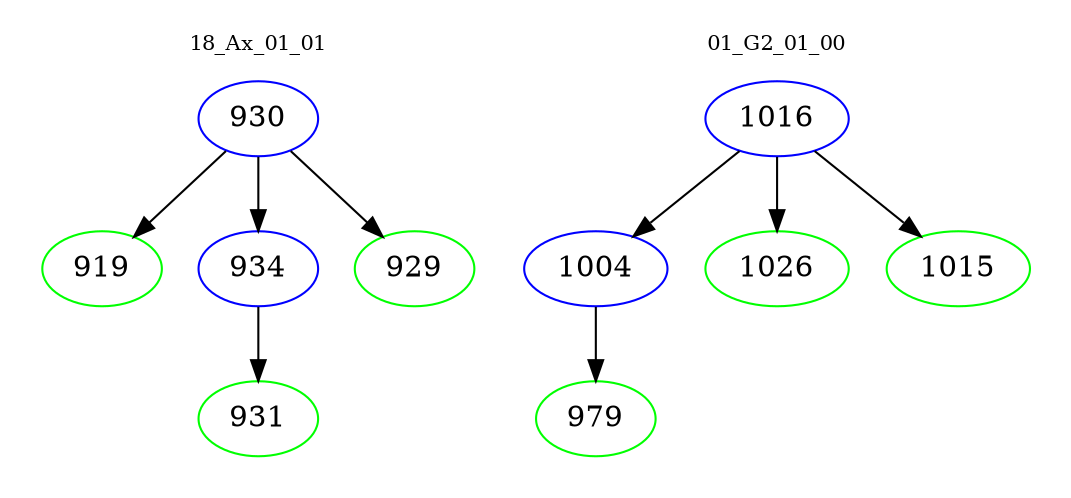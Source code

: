 digraph{
subgraph cluster_0 {
color = white
label = "18_Ax_01_01";
fontsize=10;
T0_930 [label="930", color="blue"]
T0_930 -> T0_919 [color="black"]
T0_919 [label="919", color="green"]
T0_930 -> T0_934 [color="black"]
T0_934 [label="934", color="blue"]
T0_934 -> T0_931 [color="black"]
T0_931 [label="931", color="green"]
T0_930 -> T0_929 [color="black"]
T0_929 [label="929", color="green"]
}
subgraph cluster_1 {
color = white
label = "01_G2_01_00";
fontsize=10;
T1_1016 [label="1016", color="blue"]
T1_1016 -> T1_1004 [color="black"]
T1_1004 [label="1004", color="blue"]
T1_1004 -> T1_979 [color="black"]
T1_979 [label="979", color="green"]
T1_1016 -> T1_1026 [color="black"]
T1_1026 [label="1026", color="green"]
T1_1016 -> T1_1015 [color="black"]
T1_1015 [label="1015", color="green"]
}
}
